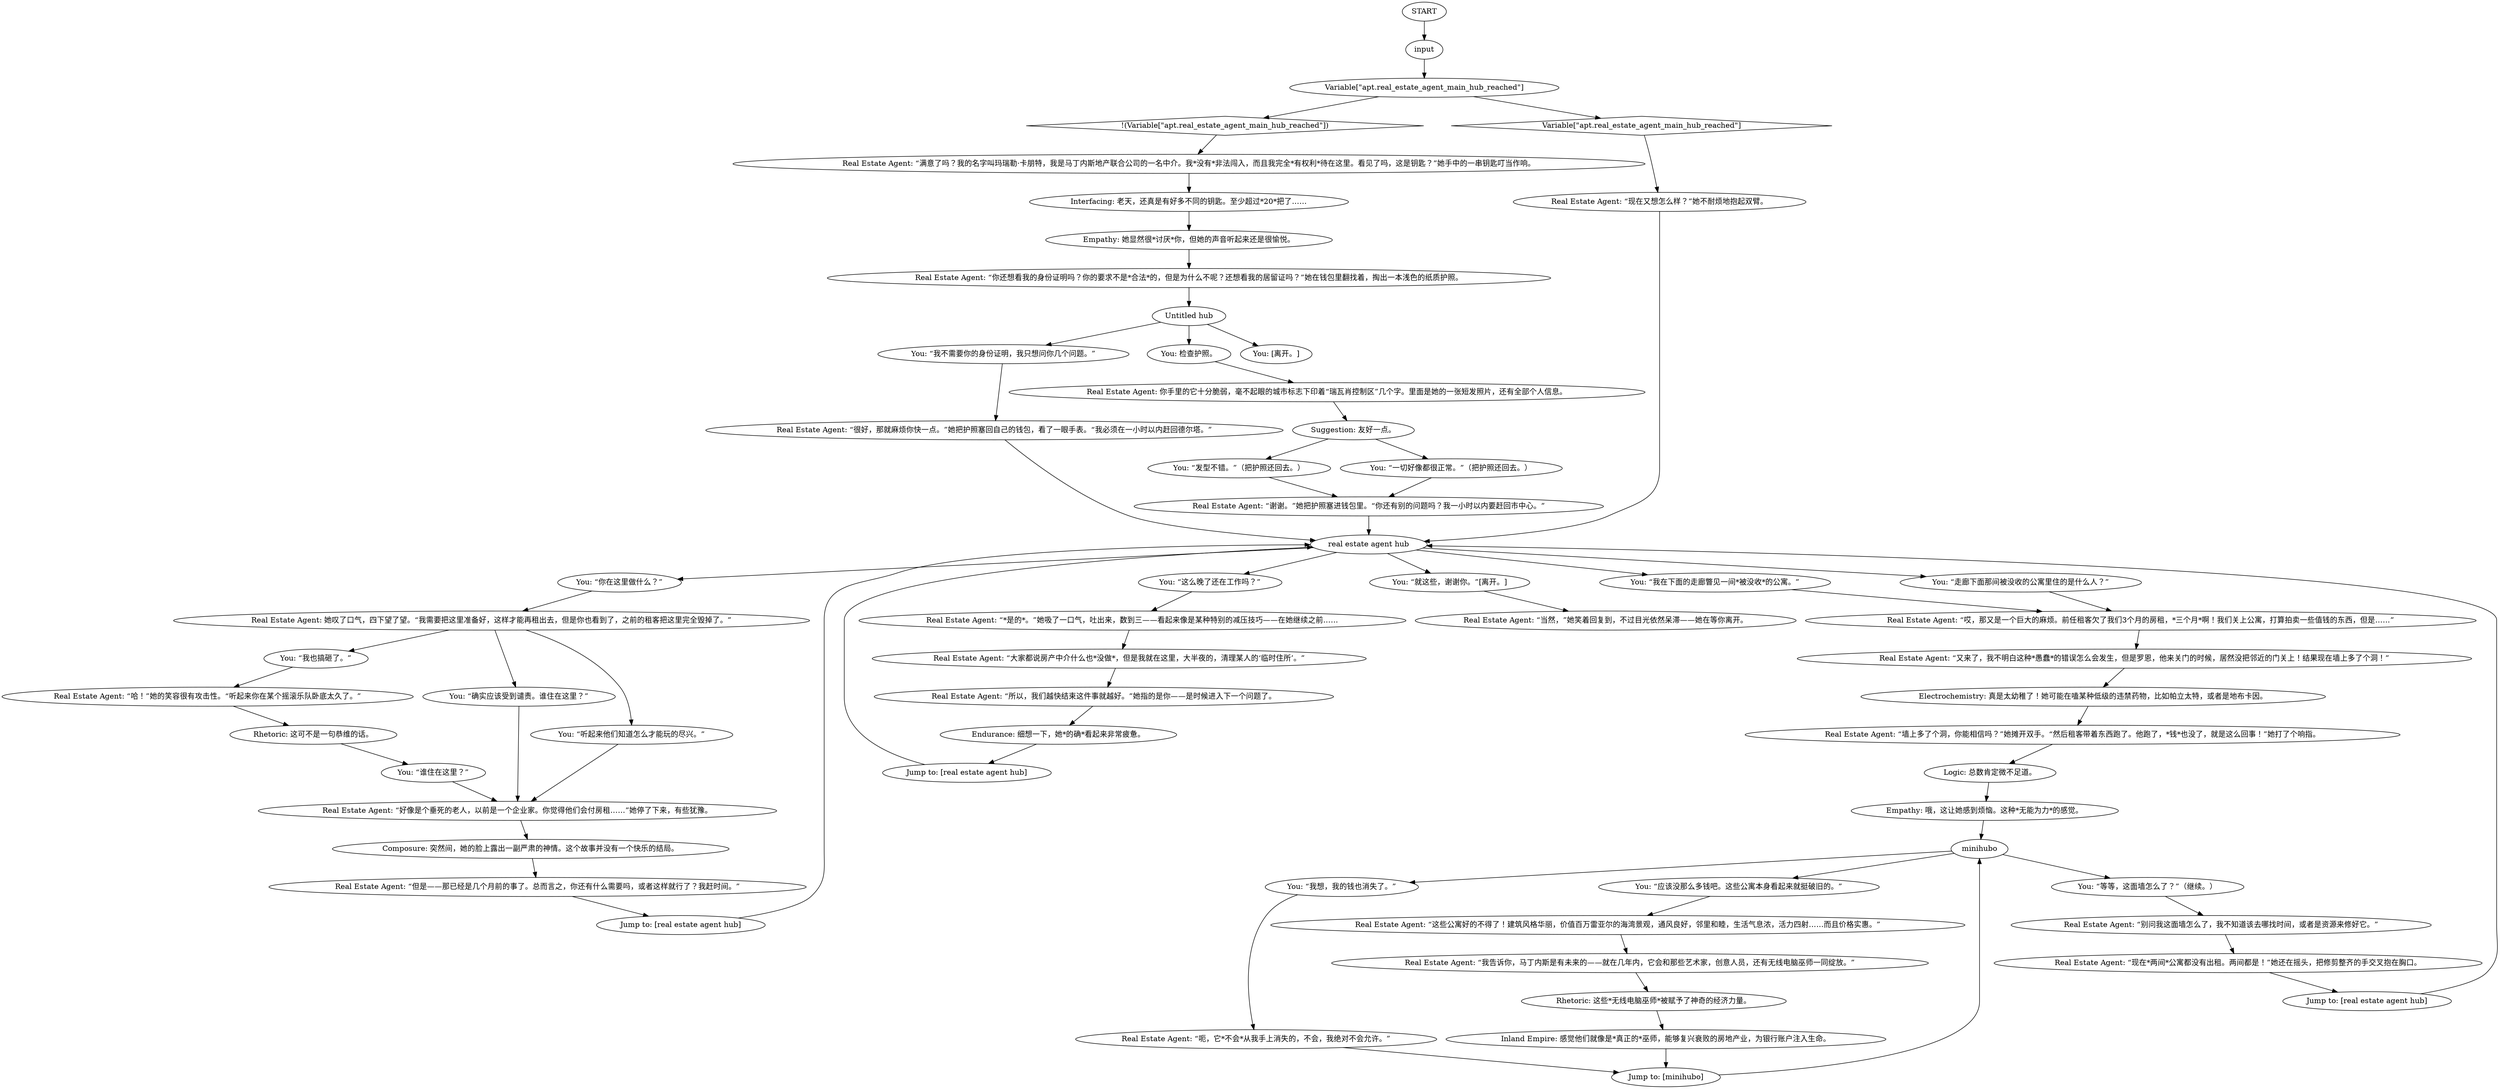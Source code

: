 # APT / REAL ESTATE AGENT
# A short conversation with the real estate agent. She tells you about some apartments.
# ==================================================
digraph G {
	  0 [label="START"];
	  1 [label="input"];
	  3 [label="You: “你在这里做什么？”"];
	  4 [label="You: “发型不错。”（把护照还回去。）"];
	  5 [label="Logic: 总数肯定微不足道。"];
	  6 [label="Real Estate Agent: 你手里的它十分脆弱，毫不起眼的城市标志下印着“瑞瓦肖控制区”几个字。里面是她的一张短发照片，还有全部个人信息。"];
	  7 [label="Composure: 突然间，她的脸上露出一副严肃的神情。这个故事并没有一个快乐的结局。"];
	  8 [label="Real Estate Agent: “很好，那就麻烦你快一点。”她把护照塞回自己的钱包，看了一眼手表。“我必须在一小时以内赶回德尔塔。”"];
	  9 [label="You: “就这些，谢谢你。”[离开。]"];
	  10 [label="You: [离开。]"];
	  11 [label="You: “一切好像都很正常。”（把护照还回去。）"];
	  12 [label="Suggestion: 友好一点。"];
	  13 [label="You: “我在下面的走廊瞥见一间*被没收*的公寓。”"];
	  14 [label="Real Estate Agent: “满意了吗？我的名字叫玛瑞勒·卡朋特，我是马丁内斯地产联合公司的一名中介。我*没有*非法闯入，而且我完全*有权利*待在这里。看见了吗，这是钥匙？”她手中的一串钥匙叮当作响。"];
	  15 [label="You: 检查护照。"];
	  16 [label="Real Estate Agent: “但是——那已经是几个月前的事了。总而言之，你还有什么需要吗，或者这样就行了？我赶时间。”"];
	  17 [label="Real Estate Agent: “别问我这面墙怎么了，我不知道该去哪找时间，或者是资源来修好它。”"];
	  18 [label="You: “我想，我的钱也消失了。”"];
	  19 [label="Rhetoric: 这些*无线电脑巫师*被赋予了神奇的经济力量。"];
	  20 [label="You: “我不需要你的身份证明，我只想问你几个问题。”"];
	  21 [label="You: “走廊下面那间被没收的公寓里住的是什么人？”"];
	  22 [label="Real Estate Agent: “呃，它*不会*从我手上消失的，不会，我绝对不会允许。”"];
	  23 [label="You: “我也搞砸了。”"];
	  24 [label="You: “谁住在这里？”"];
	  25 [label="Electrochemistry: 真是太幼稚了！她可能在嗑某种低级的违禁药物，比如帕立太特，或者是地布卡因。"];
	  26 [label="Real Estate Agent: “又来了，我不明白这种*愚蠢*的错误怎么会发生，但是罗恩，他来关门的时候，居然没把邻近的门关上！结果现在墙上多了个洞！”"];
	  27 [label="Jump to: [real estate agent hub]"];
	  28 [label="Jump to: [real estate agent hub]"];
	  29 [label="real estate agent hub"];
	  30 [label="You: “确实应该受到谴责。谁住在这里？”"];
	  31 [label="Real Estate Agent: “谢谢。”她把护照塞进钱包里。“你还有别的问题吗？我一小时以内要赶回市中心。”"];
	  32 [label="Real Estate Agent: “现在又想怎么样？”她不耐烦地抱起双臂。"];
	  33 [label="Empathy: 她显然很*讨厌*你，但她的声音听起来还是很愉悦。"];
	  34 [label="Inland Empire: 感觉他们就像是*真正的*巫师，能够复兴衰败的房地产业，为银行账户注入生命。"];
	  35 [label="Real Estate Agent: “大家都说房产中介什么也*没做*，但是我就在这里，大半夜的，清理某人的‘临时住所’。”"];
	  36 [label="Endurance: 细想一下，她*的确*看起来非常疲惫。"];
	  37 [label="Real Estate Agent: “哎，那又是一个巨大的麻烦。前任租客欠了我们3个月的房租，*三个月*啊！我们关上公寓，打算拍卖一些值钱的东西，但是……”"];
	  38 [label="Real Estate Agent: “现在*两间*公寓都没有出租。两间都是！”她还在摇头，把修剪整齐的手交叉抱在胸口。"];
	  39 [label="Interfacing: 老天，还真是有好多不同的钥匙。至少超过*20*把了……"];
	  40 [label="Real Estate Agent: “*是的*。”她吸了一口气，吐出来，数到三——看起来像是某种特别的减压技巧——在她继续之前……"];
	  41 [label="Real Estate Agent: “所以，我们越快结束这件事就越好。”她指的是你——是时候进入下一个问题了。"];
	  42 [label="Real Estate Agent: “你还想看我的身份证明吗？你的要求不是*合法*的，但是为什么不呢？还想看我的居留证吗？”她在钱包里翻找着，掏出一本浅色的纸质护照。"];
	  43 [label="Real Estate Agent: “这些公寓好的不得了！建筑风格华丽，价值百万雷亚尔的海湾景观，通风良好，邻里和睦，生活气息浓，活力四射……而且价格实惠。”"];
	  44 [label="Real Estate Agent: “我告诉你，马丁内斯是有未来的——就在几年内，它会和那些艺术家，创意人员，还有无线电脑巫师一同绽放。”"];
	  45 [label="You: “应该没那么多钱吧。这些公寓本身看起来就挺破旧的。”"];
	  46 [label="Variable[\"apt.real_estate_agent_main_hub_reached\"]"];
	  47 [label="Variable[\"apt.real_estate_agent_main_hub_reached\"]", shape=diamond];
	  48 [label="!(Variable[\"apt.real_estate_agent_main_hub_reached\"])", shape=diamond];
	  49 [label="Untitled hub"];
	  50 [label="You: “等等，这面墙怎么了？”（继续。）"];
	  51 [label="Real Estate Agent: “好像是个垂死的老人，以前是一个企业家。你觉得他们会付房租……”她停了下来，有些犹豫。"];
	  52 [label="Real Estate Agent: “当然，”她笑着回复到，不过目光依然呆滞——她在等你离开。"];
	  53 [label="Jump to: [minihubo]"];
	  54 [label="Real Estate Agent: “墙上多了个洞，你能相信吗？”她摊开双手。“然后租客带着东西跑了。他跑了，*钱*也没了，就是这么回事！”她打了个响指。"];
	  55 [label="You: “这么晚了还在工作吗？”"];
	  56 [label="You: “听起来他们知道怎么才能玩的尽兴。”"];
	  57 [label="Real Estate Agent: “哈！”她的笑容很有攻击性。“听起来你在某个摇滚乐队卧底太久了。”"];
	  58 [label="Rhetoric: 这可不是一句恭维的话。"];
	  59 [label="Empathy: 哦，这让她感到烦恼。这种*无能为力*的感觉。"];
	  60 [label="minihubo"];
	  61 [label="Real Estate Agent: 她叹了口气，四下望了望。“我需要把这里准备好，这样才能再租出去，但是你也看到了，之前的租客把这里完全毁掉了。”"];
	  62 [label="Jump to: [real estate agent hub]"];
	  0 -> 1
	  1 -> 46
	  3 -> 61
	  4 -> 31
	  5 -> 59
	  6 -> 12
	  7 -> 16
	  8 -> 29
	  9 -> 52
	  11 -> 31
	  12 -> 11
	  12 -> 4
	  13 -> 37
	  14 -> 39
	  15 -> 6
	  16 -> 27
	  17 -> 38
	  18 -> 22
	  19 -> 34
	  20 -> 8
	  21 -> 37
	  22 -> 53
	  23 -> 57
	  24 -> 51
	  25 -> 54
	  26 -> 25
	  27 -> 29
	  28 -> 29
	  29 -> 3
	  29 -> 9
	  29 -> 13
	  29 -> 21
	  29 -> 55
	  30 -> 51
	  31 -> 29
	  32 -> 29
	  33 -> 42
	  34 -> 53
	  35 -> 41
	  36 -> 28
	  37 -> 26
	  38 -> 62
	  39 -> 33
	  40 -> 35
	  41 -> 36
	  42 -> 49
	  43 -> 44
	  44 -> 19
	  45 -> 43
	  46 -> 48
	  46 -> 47
	  47 -> 32
	  48 -> 14
	  49 -> 10
	  49 -> 20
	  49 -> 15
	  50 -> 17
	  51 -> 7
	  53 -> 60
	  54 -> 5
	  55 -> 40
	  56 -> 51
	  57 -> 58
	  58 -> 24
	  59 -> 60
	  60 -> 18
	  60 -> 50
	  60 -> 45
	  61 -> 56
	  61 -> 30
	  61 -> 23
	  62 -> 29
}

